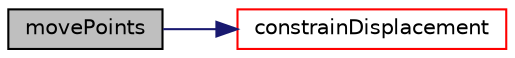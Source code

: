 digraph "movePoints"
{
  bgcolor="transparent";
  edge [fontname="Helvetica",fontsize="10",labelfontname="Helvetica",labelfontsize="10"];
  node [fontname="Helvetica",fontsize="10",shape=record];
  rankdir="LR";
  Node1 [label="movePoints",height=0.2,width=0.4,color="black", fillcolor="grey75", style="filled", fontcolor="black"];
  Node1 -> Node2 [color="midnightblue",fontsize="10",style="solid",fontname="Helvetica"];
  Node2 [label="constrainDisplacement",height=0.2,width=0.4,color="red",URL="$a01876.html#aed9f62ddc435fe487cb9d0dbbbcb3d3b",tooltip="Apply boundary conditions (single-patch constraints),. "];
}
